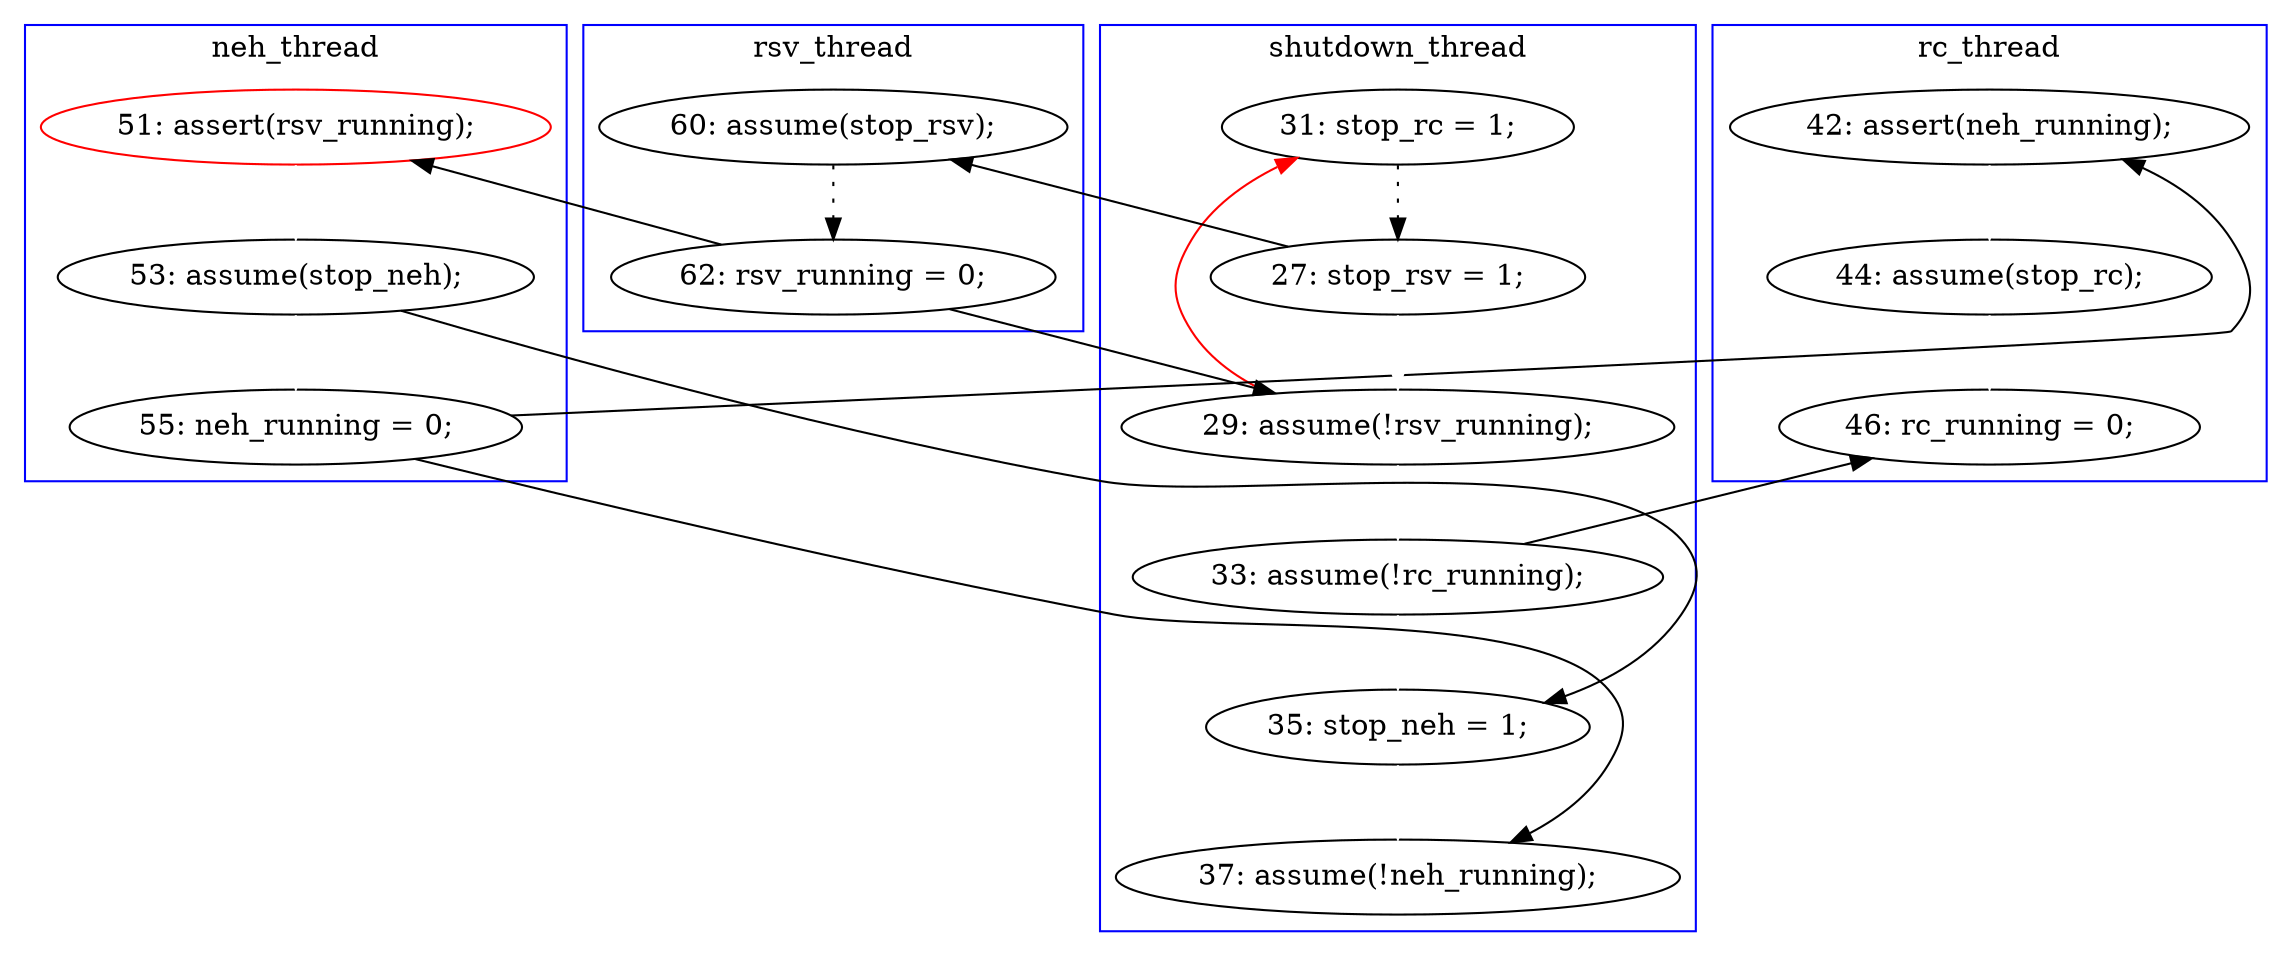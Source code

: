 digraph Counterexample {
	23 -> 26 [color = white, style = solid]
	25 -> 28 [color = white, style = solid]
	22 -> 30 [color = black, style = solid, constraint = false]
	21 -> 27 [color = black, style = solid, constraint = false]
	19 -> 23 [color = black, style = solid, constraint = false]
	23 -> 12 [color = red, style = solid, constraint = false]
	28 -> 31 [color = white, style = solid]
	21 -> 22 [color = white, style = solid]
	26 -> 31 [color = black, style = solid, constraint = false]
	22 -> 25 [color = black, style = solid, constraint = false]
	27 -> 30 [color = white, style = solid]
	14 -> 23 [color = white, style = solid]
	26 -> 27 [color = white, style = solid]
	17 -> 19 [color = black, style = dotted]
	19 -> 20 [color = black, style = solid, constraint = false]
	12 -> 14 [color = black, style = dotted]
	14 -> 17 [color = black, style = solid, constraint = false]
	20 -> 21 [color = white, style = solid]
	subgraph cluster1 {
		label = shutdown_thread
		color = blue
		26  [label = "33: assume(!rc_running);"]
		27  [label = "35: stop_neh = 1;"]
		12  [label = "31: stop_rc = 1;"]
		14  [label = "27: stop_rsv = 1;"]
		30  [label = "37: assume(!neh_running);"]
		23  [label = "29: assume(!rsv_running);"]
	}
	subgraph cluster3 {
		label = neh_thread
		color = blue
		20  [label = "51: assert(rsv_running);", color = red]
		21  [label = "53: assume(stop_neh);"]
		22  [label = "55: neh_running = 0;"]
	}
	subgraph cluster4 {
		label = rsv_thread
		color = blue
		17  [label = "60: assume(stop_rsv);"]
		19  [label = "62: rsv_running = 0;"]
	}
	subgraph cluster2 {
		label = rc_thread
		color = blue
		28  [label = "44: assume(stop_rc);"]
		31  [label = "46: rc_running = 0;"]
		25  [label = "42: assert(neh_running);"]
	}
}